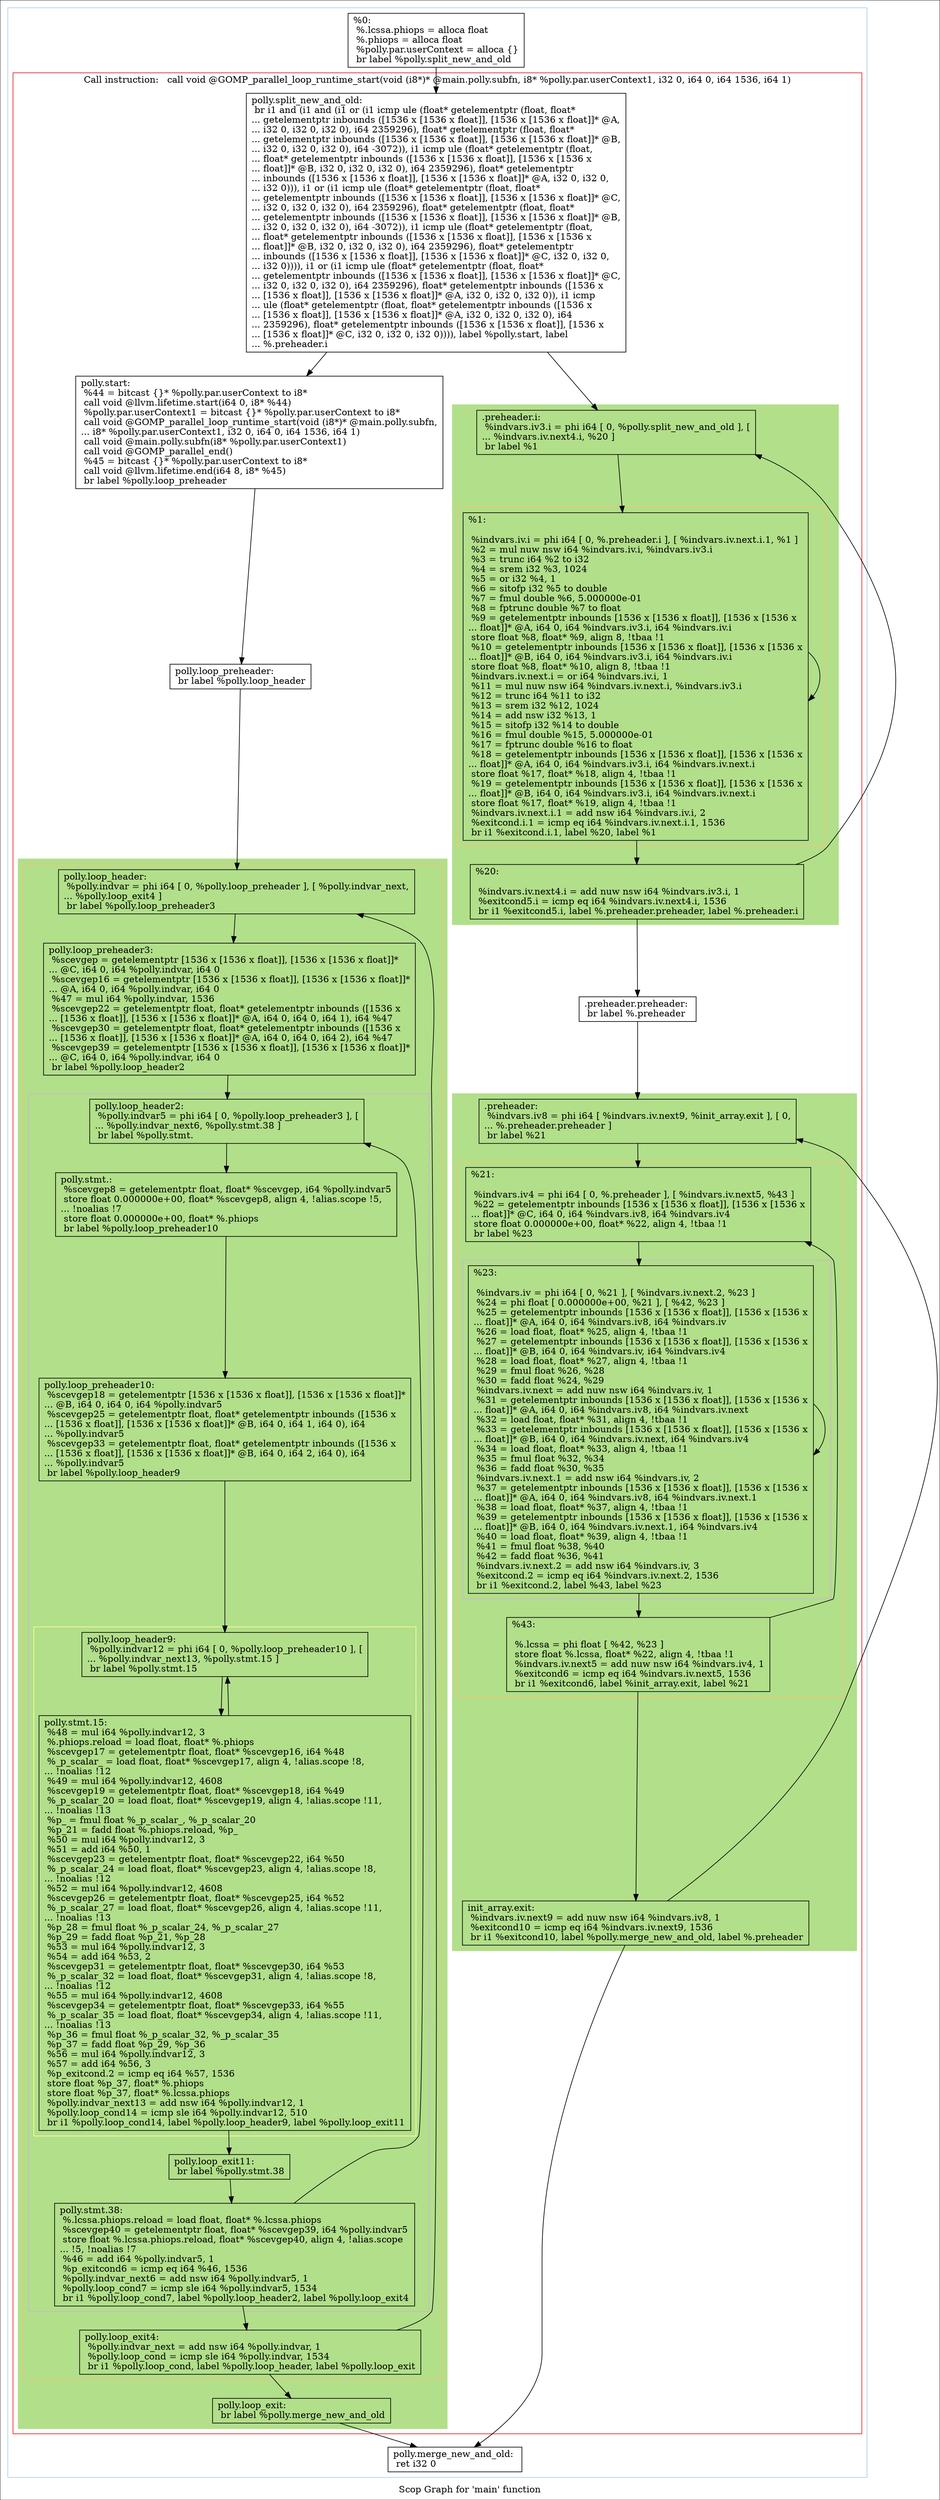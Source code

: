 digraph "Scop Graph for 'main' function" {
	label="Scop Graph for 'main' function";

	Node0x151efc0 [shape=record,label="{%0:\l  %.lcssa.phiops = alloca float\l  %.phiops = alloca float\l  %polly.par.userContext = alloca \{\}\l  br label %polly.split_new_and_old\l}"];
	Node0x151efc0 -> Node0x15240a0;
	Node0x15240a0 [shape=record,label="{polly.split_new_and_old:                          \l  br i1 and (i1 and (i1 or (i1 icmp ule (float* getelementptr (float, float*\l... getelementptr inbounds ([1536 x [1536 x float]], [1536 x [1536 x float]]* @A,\l... i32 0, i32 0, i32 0), i64 2359296), float* getelementptr (float, float*\l... getelementptr inbounds ([1536 x [1536 x float]], [1536 x [1536 x float]]* @B,\l... i32 0, i32 0, i32 0), i64 -3072)), i1 icmp ule (float* getelementptr (float,\l... float* getelementptr inbounds ([1536 x [1536 x float]], [1536 x [1536 x\l... float]]* @B, i32 0, i32 0, i32 0), i64 2359296), float* getelementptr\l... inbounds ([1536 x [1536 x float]], [1536 x [1536 x float]]* @A, i32 0, i32 0,\l... i32 0))), i1 or (i1 icmp ule (float* getelementptr (float, float*\l... getelementptr inbounds ([1536 x [1536 x float]], [1536 x [1536 x float]]* @C,\l... i32 0, i32 0, i32 0), i64 2359296), float* getelementptr (float, float*\l... getelementptr inbounds ([1536 x [1536 x float]], [1536 x [1536 x float]]* @B,\l... i32 0, i32 0, i32 0), i64 -3072)), i1 icmp ule (float* getelementptr (float,\l... float* getelementptr inbounds ([1536 x [1536 x float]], [1536 x [1536 x\l... float]]* @B, i32 0, i32 0, i32 0), i64 2359296), float* getelementptr\l... inbounds ([1536 x [1536 x float]], [1536 x [1536 x float]]* @C, i32 0, i32 0,\l... i32 0)))), i1 or (i1 icmp ule (float* getelementptr (float, float*\l... getelementptr inbounds ([1536 x [1536 x float]], [1536 x [1536 x float]]* @C,\l... i32 0, i32 0, i32 0), i64 2359296), float* getelementptr inbounds ([1536 x\l... [1536 x float]], [1536 x [1536 x float]]* @A, i32 0, i32 0, i32 0)), i1 icmp\l... ule (float* getelementptr (float, float* getelementptr inbounds ([1536 x\l... [1536 x float]], [1536 x [1536 x float]]* @A, i32 0, i32 0, i32 0), i64\l... 2359296), float* getelementptr inbounds ([1536 x [1536 x float]], [1536 x\l... [1536 x float]]* @C, i32 0, i32 0, i32 0)))), label %polly.start, label\l... %.preheader.i\l}"];
	Node0x15240a0 -> Node0x1524020;
	Node0x15240a0 -> Node0x1502220;
	Node0x1524020 [shape=record,label="{polly.start:                                      \l  %44 = bitcast \{\}* %polly.par.userContext to i8*\l  call void @llvm.lifetime.start(i64 0, i8* %44)\l  %polly.par.userContext1 = bitcast \{\}* %polly.par.userContext to i8*\l  call void @GOMP_parallel_loop_runtime_start(void (i8*)* @main.polly.subfn,\l... i8* %polly.par.userContext1, i32 0, i64 0, i64 1536, i64 1)\l  call void @main.polly.subfn(i8* %polly.par.userContext1)\l  call void @GOMP_parallel_end()\l  %45 = bitcast \{\}* %polly.par.userContext to i8*\l  call void @llvm.lifetime.end(i64 8, i8* %45)\l  br label %polly.loop_preheader\l}"];
	Node0x1524020 -> Node0x1502280;
	Node0x1502280 [shape=record,label="{polly.loop_preheader:                             \l  br label %polly.loop_header\l}"];
	Node0x1502280 -> Node0x15022a0;
	Node0x15022a0 [shape=record,label="{polly.loop_header:                                \l  %polly.indvar = phi i64 [ 0, %polly.loop_preheader ], [ %polly.indvar_next,\l... %polly.loop_exit4 ]\l  br label %polly.loop_preheader3\l}"];
	Node0x15022a0 -> Node0x14e6cd0;
	Node0x14e6cd0 [shape=record,label="{polly.loop_preheader3:                            \l  %scevgep = getelementptr [1536 x [1536 x float]], [1536 x [1536 x float]]*\l... @C, i64 0, i64 %polly.indvar, i64 0\l  %scevgep16 = getelementptr [1536 x [1536 x float]], [1536 x [1536 x float]]*\l... @A, i64 0, i64 %polly.indvar, i64 0\l  %47 = mul i64 %polly.indvar, 1536\l  %scevgep22 = getelementptr float, float* getelementptr inbounds ([1536 x\l... [1536 x float]], [1536 x [1536 x float]]* @A, i64 0, i64 0, i64 1), i64 %47\l  %scevgep30 = getelementptr float, float* getelementptr inbounds ([1536 x\l... [1536 x float]], [1536 x [1536 x float]]* @A, i64 0, i64 0, i64 2), i64 %47\l  %scevgep39 = getelementptr [1536 x [1536 x float]], [1536 x [1536 x float]]*\l... @C, i64 0, i64 %polly.indvar, i64 0\l  br label %polly.loop_header2\l}"];
	Node0x14e6cd0 -> Node0x1523bf0;
	Node0x1523bf0 [shape=record,label="{polly.loop_header2:                               \l  %polly.indvar5 = phi i64 [ 0, %polly.loop_preheader3 ], [\l... %polly.indvar_next6, %polly.stmt.38 ]\l  br label %polly.stmt.\l}"];
	Node0x1523bf0 -> Node0x1523c50;
	Node0x1523c50 [shape=record,label="{polly.stmt.:                                      \l  %scevgep8 = getelementptr float, float* %scevgep, i64 %polly.indvar5\l  store float 0.000000e+00, float* %scevgep8, align 4, !alias.scope !5,\l... !noalias !7\l  store float 0.000000e+00, float* %.phiops\l  br label %polly.loop_preheader10\l}"];
	Node0x1523c50 -> Node0x1523c70;
	Node0x1523c70 [shape=record,label="{polly.loop_preheader10:                           \l  %scevgep18 = getelementptr [1536 x [1536 x float]], [1536 x [1536 x float]]*\l... @B, i64 0, i64 0, i64 %polly.indvar5\l  %scevgep25 = getelementptr float, float* getelementptr inbounds ([1536 x\l... [1536 x float]], [1536 x [1536 x float]]* @B, i64 0, i64 1, i64 0), i64\l... %polly.indvar5\l  %scevgep33 = getelementptr float, float* getelementptr inbounds ([1536 x\l... [1536 x float]], [1536 x [1536 x float]]* @B, i64 0, i64 2, i64 0), i64\l... %polly.indvar5\l  br label %polly.loop_header9\l}"];
	Node0x1523c70 -> Node0x15247b0;
	Node0x15247b0 [shape=record,label="{polly.loop_header9:                               \l  %polly.indvar12 = phi i64 [ 0, %polly.loop_preheader10 ], [\l... %polly.indvar_next13, %polly.stmt.15 ]\l  br label %polly.stmt.15\l}"];
	Node0x15247b0 -> Node0x1502190;
	Node0x1502190 [shape=record,label="{polly.stmt.15:                                    \l  %48 = mul i64 %polly.indvar12, 3\l  %.phiops.reload = load float, float* %.phiops\l  %scevgep17 = getelementptr float, float* %scevgep16, i64 %48\l  %_p_scalar_ = load float, float* %scevgep17, align 4, !alias.scope !8,\l... !noalias !12\l  %49 = mul i64 %polly.indvar12, 4608\l  %scevgep19 = getelementptr float, float* %scevgep18, i64 %49\l  %_p_scalar_20 = load float, float* %scevgep19, align 4, !alias.scope !11,\l... !noalias !13\l  %p_ = fmul float %_p_scalar_, %_p_scalar_20\l  %p_21 = fadd float %.phiops.reload, %p_\l  %50 = mul i64 %polly.indvar12, 3\l  %51 = add i64 %50, 1\l  %scevgep23 = getelementptr float, float* %scevgep22, i64 %50\l  %_p_scalar_24 = load float, float* %scevgep23, align 4, !alias.scope !8,\l... !noalias !12\l  %52 = mul i64 %polly.indvar12, 4608\l  %scevgep26 = getelementptr float, float* %scevgep25, i64 %52\l  %_p_scalar_27 = load float, float* %scevgep26, align 4, !alias.scope !11,\l... !noalias !13\l  %p_28 = fmul float %_p_scalar_24, %_p_scalar_27\l  %p_29 = fadd float %p_21, %p_28\l  %53 = mul i64 %polly.indvar12, 3\l  %54 = add i64 %53, 2\l  %scevgep31 = getelementptr float, float* %scevgep30, i64 %53\l  %_p_scalar_32 = load float, float* %scevgep31, align 4, !alias.scope !8,\l... !noalias !12\l  %55 = mul i64 %polly.indvar12, 4608\l  %scevgep34 = getelementptr float, float* %scevgep33, i64 %55\l  %_p_scalar_35 = load float, float* %scevgep34, align 4, !alias.scope !11,\l... !noalias !13\l  %p_36 = fmul float %_p_scalar_32, %_p_scalar_35\l  %p_37 = fadd float %p_29, %p_36\l  %56 = mul i64 %polly.indvar12, 3\l  %57 = add i64 %56, 3\l  %p_exitcond.2 = icmp eq i64 %57, 1536\l  store float %p_37, float* %.phiops\l  store float %p_37, float* %.lcssa.phiops\l  %polly.indvar_next13 = add nsw i64 %polly.indvar12, 1\l  %polly.loop_cond14 = icmp sle i64 %polly.indvar12, 510\l  br i1 %polly.loop_cond14, label %polly.loop_header9, label %polly.loop_exit11\l}"];
	Node0x1502190 -> Node0x15247b0[constraint=false];
	Node0x1502190 -> Node0x14e6b70;
	Node0x14e6b70 [shape=record,label="{polly.loop_exit11:                                \l  br label %polly.stmt.38\l}"];
	Node0x14e6b70 -> Node0x1501f90;
	Node0x1501f90 [shape=record,label="{polly.stmt.38:                                    \l  %.lcssa.phiops.reload = load float, float* %.lcssa.phiops\l  %scevgep40 = getelementptr float, float* %scevgep39, i64 %polly.indvar5\l  store float %.lcssa.phiops.reload, float* %scevgep40, align 4, !alias.scope\l... !5, !noalias !7\l  %46 = add i64 %polly.indvar5, 1\l  %p_exitcond6 = icmp eq i64 %46, 1536\l  %polly.indvar_next6 = add nsw i64 %polly.indvar5, 1\l  %polly.loop_cond7 = icmp sle i64 %polly.indvar5, 1534\l  br i1 %polly.loop_cond7, label %polly.loop_header2, label %polly.loop_exit4\l}"];
	Node0x1501f90 -> Node0x1523bf0[constraint=false];
	Node0x1501f90 -> Node0x14e6c10;
	Node0x14e6c10 [shape=record,label="{polly.loop_exit4:                                 \l  %polly.indvar_next = add nsw i64 %polly.indvar, 1\l  %polly.loop_cond = icmp sle i64 %polly.indvar, 1534\l  br i1 %polly.loop_cond, label %polly.loop_header, label %polly.loop_exit\l}"];
	Node0x14e6c10 -> Node0x15022a0[constraint=false];
	Node0x14e6c10 -> Node0x14e6c30;
	Node0x14e6c30 [shape=record,label="{polly.loop_exit:                                  \l  br label %polly.merge_new_and_old\l}"];
	Node0x14e6c30 -> Node0x151ecf0;
	Node0x151ecf0 [shape=record,label="{polly.merge_new_and_old:                          \l  ret i32 0\l}"];
	Node0x1502220 [shape=record,label="{.preheader.i:                                     \l  %indvars.iv3.i = phi i64 [ 0, %polly.split_new_and_old ], [\l... %indvars.iv.next4.i, %20 ]\l  br label %1\l}"];
	Node0x1502220 -> Node0x151ed50;
	Node0x151ed50 [shape=record,label="{%1:\l\l  %indvars.iv.i = phi i64 [ 0, %.preheader.i ], [ %indvars.iv.next.i.1, %1 ]\l  %2 = mul nuw nsw i64 %indvars.iv.i, %indvars.iv3.i\l  %3 = trunc i64 %2 to i32\l  %4 = srem i32 %3, 1024\l  %5 = or i32 %4, 1\l  %6 = sitofp i32 %5 to double\l  %7 = fmul double %6, 5.000000e-01\l  %8 = fptrunc double %7 to float\l  %9 = getelementptr inbounds [1536 x [1536 x float]], [1536 x [1536 x\l... float]]* @A, i64 0, i64 %indvars.iv3.i, i64 %indvars.iv.i\l  store float %8, float* %9, align 8, !tbaa !1\l  %10 = getelementptr inbounds [1536 x [1536 x float]], [1536 x [1536 x\l... float]]* @B, i64 0, i64 %indvars.iv3.i, i64 %indvars.iv.i\l  store float %8, float* %10, align 8, !tbaa !1\l  %indvars.iv.next.i = or i64 %indvars.iv.i, 1\l  %11 = mul nuw nsw i64 %indvars.iv.next.i, %indvars.iv3.i\l  %12 = trunc i64 %11 to i32\l  %13 = srem i32 %12, 1024\l  %14 = add nsw i32 %13, 1\l  %15 = sitofp i32 %14 to double\l  %16 = fmul double %15, 5.000000e-01\l  %17 = fptrunc double %16 to float\l  %18 = getelementptr inbounds [1536 x [1536 x float]], [1536 x [1536 x\l... float]]* @A, i64 0, i64 %indvars.iv3.i, i64 %indvars.iv.next.i\l  store float %17, float* %18, align 4, !tbaa !1\l  %19 = getelementptr inbounds [1536 x [1536 x float]], [1536 x [1536 x\l... float]]* @B, i64 0, i64 %indvars.iv3.i, i64 %indvars.iv.next.i\l  store float %17, float* %19, align 4, !tbaa !1\l  %indvars.iv.next.i.1 = add nsw i64 %indvars.iv.i, 2\l  %exitcond.i.1 = icmp eq i64 %indvars.iv.next.i.1, 1536\l  br i1 %exitcond.i.1, label %20, label %1\l}"];
	Node0x151ed50 -> Node0x151edb0;
	Node0x151ed50 -> Node0x151ed50[constraint=false];
	Node0x151edb0 [shape=record,label="{%20:\l\l  %indvars.iv.next4.i = add nuw nsw i64 %indvars.iv3.i, 1\l  %exitcond5.i = icmp eq i64 %indvars.iv.next4.i, 1536\l  br i1 %exitcond5.i, label %.preheader.preheader, label %.preheader.i\l}"];
	Node0x151edb0 -> Node0x151ee10;
	Node0x151edb0 -> Node0x1502220[constraint=false];
	Node0x151ee10 [shape=record,label="{.preheader.preheader:                             \l  br label %.preheader\l}"];
	Node0x151ee10 -> Node0x14f82c0;
	Node0x14f82c0 [shape=record,label="{.preheader:                                       \l  %indvars.iv8 = phi i64 [ %indvars.iv.next9, %init_array.exit ], [ 0,\l... %.preheader.preheader ]\l  br label %21\l}"];
	Node0x14f82c0 -> Node0x151ee70;
	Node0x151ee70 [shape=record,label="{%21:\l\l  %indvars.iv4 = phi i64 [ 0, %.preheader ], [ %indvars.iv.next5, %43 ]\l  %22 = getelementptr inbounds [1536 x [1536 x float]], [1536 x [1536 x\l... float]]* @C, i64 0, i64 %indvars.iv8, i64 %indvars.iv4\l  store float 0.000000e+00, float* %22, align 4, !tbaa !1\l  br label %23\l}"];
	Node0x151ee70 -> Node0x151eed0;
	Node0x151eed0 [shape=record,label="{%23:\l\l  %indvars.iv = phi i64 [ 0, %21 ], [ %indvars.iv.next.2, %23 ]\l  %24 = phi float [ 0.000000e+00, %21 ], [ %42, %23 ]\l  %25 = getelementptr inbounds [1536 x [1536 x float]], [1536 x [1536 x\l... float]]* @A, i64 0, i64 %indvars.iv8, i64 %indvars.iv\l  %26 = load float, float* %25, align 4, !tbaa !1\l  %27 = getelementptr inbounds [1536 x [1536 x float]], [1536 x [1536 x\l... float]]* @B, i64 0, i64 %indvars.iv, i64 %indvars.iv4\l  %28 = load float, float* %27, align 4, !tbaa !1\l  %29 = fmul float %26, %28\l  %30 = fadd float %24, %29\l  %indvars.iv.next = add nuw nsw i64 %indvars.iv, 1\l  %31 = getelementptr inbounds [1536 x [1536 x float]], [1536 x [1536 x\l... float]]* @A, i64 0, i64 %indvars.iv8, i64 %indvars.iv.next\l  %32 = load float, float* %31, align 4, !tbaa !1\l  %33 = getelementptr inbounds [1536 x [1536 x float]], [1536 x [1536 x\l... float]]* @B, i64 0, i64 %indvars.iv.next, i64 %indvars.iv4\l  %34 = load float, float* %33, align 4, !tbaa !1\l  %35 = fmul float %32, %34\l  %36 = fadd float %30, %35\l  %indvars.iv.next.1 = add nsw i64 %indvars.iv, 2\l  %37 = getelementptr inbounds [1536 x [1536 x float]], [1536 x [1536 x\l... float]]* @A, i64 0, i64 %indvars.iv8, i64 %indvars.iv.next.1\l  %38 = load float, float* %37, align 4, !tbaa !1\l  %39 = getelementptr inbounds [1536 x [1536 x float]], [1536 x [1536 x\l... float]]* @B, i64 0, i64 %indvars.iv.next.1, i64 %indvars.iv4\l  %40 = load float, float* %39, align 4, !tbaa !1\l  %41 = fmul float %38, %40\l  %42 = fadd float %36, %41\l  %indvars.iv.next.2 = add nsw i64 %indvars.iv, 3\l  %exitcond.2 = icmp eq i64 %indvars.iv.next.2, 1536\l  br i1 %exitcond.2, label %43, label %23\l}"];
	Node0x151eed0 -> Node0x151eef0;
	Node0x151eed0 -> Node0x151eed0[constraint=false];
	Node0x151eef0 [shape=record,label="{%43:\l\l  %.lcssa = phi float [ %42, %23 ]\l  store float %.lcssa, float* %22, align 4, !tbaa !1\l  %indvars.iv.next5 = add nuw nsw i64 %indvars.iv4, 1\l  %exitcond6 = icmp eq i64 %indvars.iv.next5, 1536\l  br i1 %exitcond6, label %init_array.exit, label %21\l}"];
	Node0x151eef0 -> Node0x14f8250;
	Node0x151eef0 -> Node0x151ee70[constraint=false];
	Node0x14f8250 [shape=record,label="{init_array.exit:                                  \l  %indvars.iv.next9 = add nuw nsw i64 %indvars.iv8, 1\l  %exitcond10 = icmp eq i64 %indvars.iv.next9, 1536\l  br i1 %exitcond10, label %polly.merge_new_and_old, label %.preheader\l}"];
	Node0x14f8250 -> Node0x151ecf0;
	Node0x14f8250 -> Node0x14f82c0[constraint=false];
	colorscheme = "paired12"
        subgraph cluster_0x1521e60 {
          label = "";
          style = solid;
          color = 1
          subgraph cluster_0x1524b50 {
            label = "Call instruction:   call void @GOMP_parallel_loop_runtime_start(void (i8*)* @main.polly.subfn, i8* %polly.par.userContext1, i32 0, i64 0, i64 1536, i64 1)";
            style = solid;
            color = 6
            subgraph cluster_0x1524ad0 {
              label = "";
              style = filled;
              color = 3              subgraph cluster_0x1524a50 {
                label = "";
                style = solid;
                color = 7
                Node0x151ed50;
              }
              Node0x1502220;
              Node0x151edb0;
            }
            subgraph cluster_0x15249d0 {
              label = "";
              style = filled;
              color = 3              subgraph cluster_0x1524950 {
                label = "";
                style = solid;
                color = 7
                subgraph cluster_0x15248d0 {
                  label = "";
                  style = solid;
                  color = 9
                  Node0x151eed0;
                }
                Node0x151ee70;
                Node0x151eef0;
              }
              Node0x14f82c0;
              Node0x14f8250;
            }
            subgraph cluster_0x1502050 {
              label = "";
              style = filled;
              color = 3              subgraph cluster_0x1524850 {
                label = "";
                style = solid;
                color = 7
                subgraph cluster_0x15247d0 {
                  label = "";
                  style = solid;
                  color = 9
                  subgraph cluster_0x1521fe0 {
                    label = "";
                    style = solid;
                    color = 11
                    Node0x15247b0;
                    Node0x1502190;
                  }
                  Node0x1523bf0;
                  Node0x1523c50;
                  Node0x1523c70;
                  Node0x14e6b70;
                  Node0x1501f90;
                }
                Node0x15022a0;
                Node0x14e6cd0;
                Node0x14e6c10;
              }
              Node0x14e6c30;
            }
            Node0x15240a0;
            Node0x1524020;
            Node0x1502280;
            Node0x151ee10;
          }
          Node0x151efc0;
          Node0x151ecf0;
        }
}
